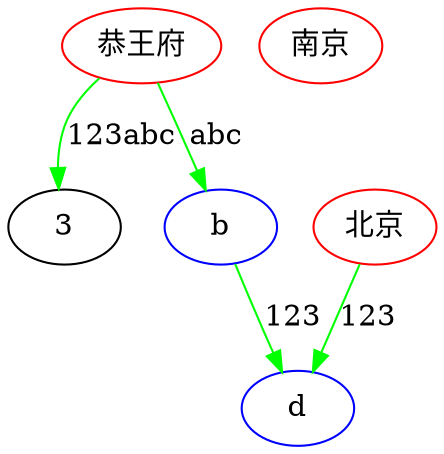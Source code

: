 digraph 202022416624140856 {
	a [label="恭王府" color=red fontname=FangSong]
	a [label="恭王府" color=red fontname=FangSong]
	e [label="南京" color=red fontname=FangSong]
	a -> 3 [label="123abc" color=green]
	b [color=blue]
	c [label="北京" color=red fontname=FangSong]
	d [color=blue]
	a -> b [label=abc color=green]
	c -> d [label=123 color=green]
	b -> d [label=123 color=green]
}
